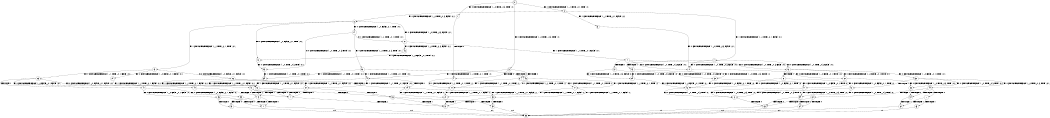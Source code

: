 digraph BCG {
size = "7, 10.5";
center = TRUE;
node [shape = circle];
0 [peripheries = 2];
0 -> 1 [label = "EX !0 !ATOMIC_EXCH_BRANCH (1, +0, TRUE, +0, 3, TRUE) !:0:"];
0 -> 2 [label = "EX !1 !ATOMIC_EXCH_BRANCH (1, +1, TRUE, +0, 1, TRUE) !:0:"];
0 -> 3 [label = "EX !0 !ATOMIC_EXCH_BRANCH (1, +0, TRUE, +0, 3, TRUE) !:0:"];
1 -> 4 [label = "TERMINATE !0"];
2 -> 5 [label = "EX !1 !ATOMIC_EXCH_BRANCH (1, +1, TRUE, +0, 1, FALSE) !:0:1:"];
2 -> 6 [label = "EX !0 !ATOMIC_EXCH_BRANCH (1, +0, TRUE, +0, 3, FALSE) !:0:1:"];
2 -> 7 [label = "EX !1 !ATOMIC_EXCH_BRANCH (1, +1, TRUE, +0, 1, FALSE) !:0:1:"];
3 -> 4 [label = "TERMINATE !0"];
3 -> 8 [label = "TERMINATE !0"];
3 -> 9 [label = "EX !1 !ATOMIC_EXCH_BRANCH (1, +1, TRUE, +0, 1, TRUE) !:0:"];
4 -> 10 [label = "EX !1 !ATOMIC_EXCH_BRANCH (1, +1, TRUE, +0, 1, TRUE) !:1:"];
5 -> 11 [label = "EX !0 !ATOMIC_EXCH_BRANCH (1, +0, TRUE, +0, 3, FALSE) !:0:1:"];
6 -> 12 [label = "EX !0 !ATOMIC_EXCH_BRANCH (1, +0, FALSE, +0, 1, TRUE) !:0:1:"];
6 -> 13 [label = "EX !1 !ATOMIC_EXCH_BRANCH (1, +1, TRUE, +0, 1, TRUE) !:0:1:"];
6 -> 14 [label = "EX !0 !ATOMIC_EXCH_BRANCH (1, +0, FALSE, +0, 1, TRUE) !:0:1:"];
7 -> 11 [label = "EX !0 !ATOMIC_EXCH_BRANCH (1, +0, TRUE, +0, 3, FALSE) !:0:1:"];
7 -> 15 [label = "TERMINATE !1"];
7 -> 16 [label = "EX !0 !ATOMIC_EXCH_BRANCH (1, +0, TRUE, +0, 3, FALSE) !:0:1:"];
8 -> 10 [label = "EX !1 !ATOMIC_EXCH_BRANCH (1, +1, TRUE, +0, 1, TRUE) !:1:"];
8 -> 17 [label = "EX !1 !ATOMIC_EXCH_BRANCH (1, +1, TRUE, +0, 1, TRUE) !:1:"];
9 -> 18 [label = "EX !1 !ATOMIC_EXCH_BRANCH (1, +1, TRUE, +0, 1, FALSE) !:0:1:"];
9 -> 19 [label = "TERMINATE !0"];
9 -> 20 [label = "EX !1 !ATOMIC_EXCH_BRANCH (1, +1, TRUE, +0, 1, FALSE) !:0:1:"];
10 -> 21 [label = "EX !1 !ATOMIC_EXCH_BRANCH (1, +1, TRUE, +0, 1, FALSE) !:1:"];
11 -> 22 [label = "EX !0 !ATOMIC_EXCH_BRANCH (1, +0, FALSE, +0, 1, TRUE) !:0:1:"];
12 -> 23 [label = "EX !0 !ATOMIC_EXCH_BRANCH (1, +0, TRUE, +0, 3, TRUE) !:0:1:"];
13 -> 24 [label = "EX !0 !ATOMIC_EXCH_BRANCH (1, +0, FALSE, +0, 1, FALSE) !:0:1:"];
13 -> 25 [label = "EX !1 !ATOMIC_EXCH_BRANCH (1, +1, TRUE, +0, 1, FALSE) !:0:1:"];
13 -> 26 [label = "EX !0 !ATOMIC_EXCH_BRANCH (1, +0, FALSE, +0, 1, FALSE) !:0:1:"];
14 -> 23 [label = "EX !0 !ATOMIC_EXCH_BRANCH (1, +0, TRUE, +0, 3, TRUE) !:0:1:"];
14 -> 27 [label = "EX !1 !ATOMIC_EXCH_BRANCH (1, +1, TRUE, +0, 1, TRUE) !:0:1:"];
14 -> 28 [label = "EX !0 !ATOMIC_EXCH_BRANCH (1, +0, TRUE, +0, 3, TRUE) !:0:1:"];
15 -> 29 [label = "EX !0 !ATOMIC_EXCH_BRANCH (1, +0, TRUE, +0, 3, FALSE) !:0:"];
15 -> 30 [label = "EX !0 !ATOMIC_EXCH_BRANCH (1, +0, TRUE, +0, 3, FALSE) !:0:"];
16 -> 22 [label = "EX !0 !ATOMIC_EXCH_BRANCH (1, +0, FALSE, +0, 1, TRUE) !:0:1:"];
16 -> 31 [label = "TERMINATE !1"];
16 -> 32 [label = "EX !0 !ATOMIC_EXCH_BRANCH (1, +0, FALSE, +0, 1, TRUE) !:0:1:"];
17 -> 21 [label = "EX !1 !ATOMIC_EXCH_BRANCH (1, +1, TRUE, +0, 1, FALSE) !:1:"];
17 -> 33 [label = "EX !1 !ATOMIC_EXCH_BRANCH (1, +1, TRUE, +0, 1, FALSE) !:1:"];
18 -> 34 [label = "TERMINATE !0"];
19 -> 21 [label = "EX !1 !ATOMIC_EXCH_BRANCH (1, +1, TRUE, +0, 1, FALSE) !:1:"];
19 -> 33 [label = "EX !1 !ATOMIC_EXCH_BRANCH (1, +1, TRUE, +0, 1, FALSE) !:1:"];
20 -> 34 [label = "TERMINATE !0"];
20 -> 35 [label = "TERMINATE !1"];
20 -> 36 [label = "TERMINATE !0"];
21 -> 37 [label = "TERMINATE !1"];
22 -> 38 [label = "EX !0 !ATOMIC_EXCH_BRANCH (1, +0, TRUE, +0, 3, TRUE) !:0:1:"];
23 -> 39 [label = "EX !1 !ATOMIC_EXCH_BRANCH (1, +1, TRUE, +0, 1, TRUE) !:0:1:"];
24 -> 18 [label = "EX !1 !ATOMIC_EXCH_BRANCH (1, +1, TRUE, +0, 1, FALSE) !:0:1:"];
25 -> 40 [label = "EX !0 !ATOMIC_EXCH_BRANCH (1, +0, FALSE, +0, 1, FALSE) !:0:1:"];
25 -> 41 [label = "TERMINATE !1"];
25 -> 42 [label = "EX !0 !ATOMIC_EXCH_BRANCH (1, +0, FALSE, +0, 1, FALSE) !:0:1:"];
26 -> 18 [label = "EX !1 !ATOMIC_EXCH_BRANCH (1, +1, TRUE, +0, 1, FALSE) !:0:1:"];
26 -> 19 [label = "TERMINATE !0"];
26 -> 20 [label = "EX !1 !ATOMIC_EXCH_BRANCH (1, +1, TRUE, +0, 1, FALSE) !:0:1:"];
27 -> 43 [label = "EX !0 !ATOMIC_EXCH_BRANCH (1, +0, TRUE, +0, 3, FALSE) !:0:1:"];
27 -> 44 [label = "EX !1 !ATOMIC_EXCH_BRANCH (1, +1, TRUE, +0, 1, FALSE) !:0:1:"];
27 -> 6 [label = "EX !0 !ATOMIC_EXCH_BRANCH (1, +0, TRUE, +0, 3, FALSE) !:0:1:"];
28 -> 39 [label = "EX !1 !ATOMIC_EXCH_BRANCH (1, +1, TRUE, +0, 1, TRUE) !:0:1:"];
28 -> 45 [label = "TERMINATE !0"];
28 -> 9 [label = "EX !1 !ATOMIC_EXCH_BRANCH (1, +1, TRUE, +0, 1, TRUE) !:0:1:"];
29 -> 46 [label = "EX !0 !ATOMIC_EXCH_BRANCH (1, +0, FALSE, +0, 1, TRUE) !:0:"];
30 -> 46 [label = "EX !0 !ATOMIC_EXCH_BRANCH (1, +0, FALSE, +0, 1, TRUE) !:0:"];
30 -> 47 [label = "EX !0 !ATOMIC_EXCH_BRANCH (1, +0, FALSE, +0, 1, TRUE) !:0:"];
31 -> 46 [label = "EX !0 !ATOMIC_EXCH_BRANCH (1, +0, FALSE, +0, 1, TRUE) !:0:"];
31 -> 47 [label = "EX !0 !ATOMIC_EXCH_BRANCH (1, +0, FALSE, +0, 1, TRUE) !:0:"];
32 -> 38 [label = "EX !0 !ATOMIC_EXCH_BRANCH (1, +0, TRUE, +0, 3, TRUE) !:0:1:"];
32 -> 48 [label = "TERMINATE !1"];
32 -> 49 [label = "EX !0 !ATOMIC_EXCH_BRANCH (1, +0, TRUE, +0, 3, TRUE) !:0:1:"];
33 -> 37 [label = "TERMINATE !1"];
33 -> 50 [label = "TERMINATE !1"];
34 -> 37 [label = "TERMINATE !1"];
35 -> 51 [label = "TERMINATE !0"];
35 -> 52 [label = "TERMINATE !0"];
36 -> 37 [label = "TERMINATE !1"];
36 -> 50 [label = "TERMINATE !1"];
37 -> 53 [label = "exit"];
38 -> 54 [label = "TERMINATE !0"];
39 -> 18 [label = "EX !1 !ATOMIC_EXCH_BRANCH (1, +1, TRUE, +0, 1, FALSE) !:0:1:"];
40 -> 34 [label = "TERMINATE !0"];
41 -> 55 [label = "EX !0 !ATOMIC_EXCH_BRANCH (1, +0, FALSE, +0, 1, FALSE) !:0:"];
41 -> 56 [label = "EX !0 !ATOMIC_EXCH_BRANCH (1, +0, FALSE, +0, 1, FALSE) !:0:"];
42 -> 34 [label = "TERMINATE !0"];
42 -> 35 [label = "TERMINATE !1"];
42 -> 36 [label = "TERMINATE !0"];
43 -> 12 [label = "EX !0 !ATOMIC_EXCH_BRANCH (1, +0, FALSE, +0, 1, TRUE) !:0:1:"];
44 -> 11 [label = "EX !0 !ATOMIC_EXCH_BRANCH (1, +0, TRUE, +0, 3, FALSE) !:0:1:"];
44 -> 57 [label = "TERMINATE !1"];
44 -> 16 [label = "EX !0 !ATOMIC_EXCH_BRANCH (1, +0, TRUE, +0, 3, FALSE) !:0:1:"];
45 -> 10 [label = "EX !1 !ATOMIC_EXCH_BRANCH (1, +1, TRUE, +0, 1, TRUE) !:1:"];
45 -> 17 [label = "EX !1 !ATOMIC_EXCH_BRANCH (1, +1, TRUE, +0, 1, TRUE) !:1:"];
46 -> 58 [label = "EX !0 !ATOMIC_EXCH_BRANCH (1, +0, TRUE, +0, 3, TRUE) !:0:"];
47 -> 58 [label = "EX !0 !ATOMIC_EXCH_BRANCH (1, +0, TRUE, +0, 3, TRUE) !:0:"];
47 -> 59 [label = "EX !0 !ATOMIC_EXCH_BRANCH (1, +0, TRUE, +0, 3, TRUE) !:0:"];
48 -> 58 [label = "EX !0 !ATOMIC_EXCH_BRANCH (1, +0, TRUE, +0, 3, TRUE) !:0:"];
48 -> 59 [label = "EX !0 !ATOMIC_EXCH_BRANCH (1, +0, TRUE, +0, 3, TRUE) !:0:"];
49 -> 54 [label = "TERMINATE !0"];
49 -> 60 [label = "TERMINATE !1"];
49 -> 61 [label = "TERMINATE !0"];
50 -> 53 [label = "exit"];
51 -> 53 [label = "exit"];
52 -> 53 [label = "exit"];
54 -> 62 [label = "TERMINATE !1"];
55 -> 51 [label = "TERMINATE !0"];
56 -> 51 [label = "TERMINATE !0"];
56 -> 52 [label = "TERMINATE !0"];
57 -> 29 [label = "EX !0 !ATOMIC_EXCH_BRANCH (1, +0, TRUE, +0, 3, FALSE) !:0:"];
57 -> 30 [label = "EX !0 !ATOMIC_EXCH_BRANCH (1, +0, TRUE, +0, 3, FALSE) !:0:"];
58 -> 63 [label = "TERMINATE !0"];
59 -> 63 [label = "TERMINATE !0"];
59 -> 64 [label = "TERMINATE !0"];
60 -> 63 [label = "TERMINATE !0"];
60 -> 64 [label = "TERMINATE !0"];
61 -> 62 [label = "TERMINATE !1"];
61 -> 65 [label = "TERMINATE !1"];
62 -> 53 [label = "exit"];
63 -> 53 [label = "exit"];
64 -> 53 [label = "exit"];
65 -> 53 [label = "exit"];
}
